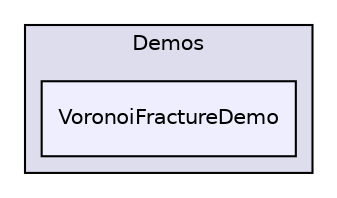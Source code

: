 digraph "bullet/bullet-2.82-r2704/Demos/VoronoiFractureDemo" {
  compound=true
  node [ fontsize="10", fontname="Helvetica"];
  edge [ labelfontsize="10", labelfontname="Helvetica"];
  subgraph clusterdir_fbeee990c6fb95278eb756dfe9f9c37f {
    graph [ bgcolor="#ddddee", pencolor="black", label="Demos" fontname="Helvetica", fontsize="10", URL="dir_fbeee990c6fb95278eb756dfe9f9c37f.html"]
  dir_eb6c075fb1a16882dee7d011a952e08d [shape=box, label="VoronoiFractureDemo", style="filled", fillcolor="#eeeeff", pencolor="black", URL="dir_eb6c075fb1a16882dee7d011a952e08d.html"];
  }
}
